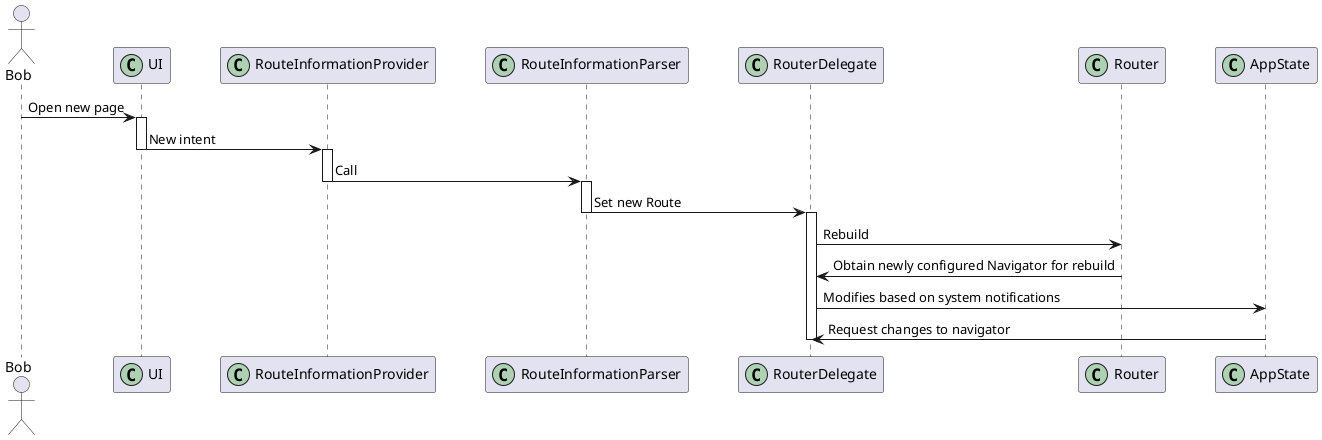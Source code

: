 @startuml
skinparam ParticipantPadding 20
    skinparam BoxPadding 10

    actor Bob

    participant UI << (C,#ADD1B2) >>
    participant RouteInformationProvider << (C,#ADD1B2) >>
    participant RouteInformationParser << (C,#ADD1B2) >>
    participant RouterDelegate << (C,#ADD1B2) >>
    participant Router << (C,#ADD1B2) >>
    participant AppState << (C,#ADD1B2) >>

    ' User changes page using the UI.

    Bob -> UI : Open new page
    activate UI
    UI -> RouteInformationProvider : New intent
    deactivate UI
    activate RouteInformationProvider
    RouteInformationProvider -> RouteInformationParser : Call
    deactivate RouteInformationProvider
    activate RouteInformationParser
    RouteInformationParser -> RouterDelegate : Set new Route
    deactivate RouteInformationParser
    activate RouterDelegate
    RouterDelegate -> Router : Rebuild
    Router -> RouterDelegate : Obtain newly configured Navigator for rebuild
    RouterDelegate -> AppState : Modifies based on system notifications
    AppState -> RouterDelegate : Request changes to navigator
    deactivate RouterDelegate
@enduml